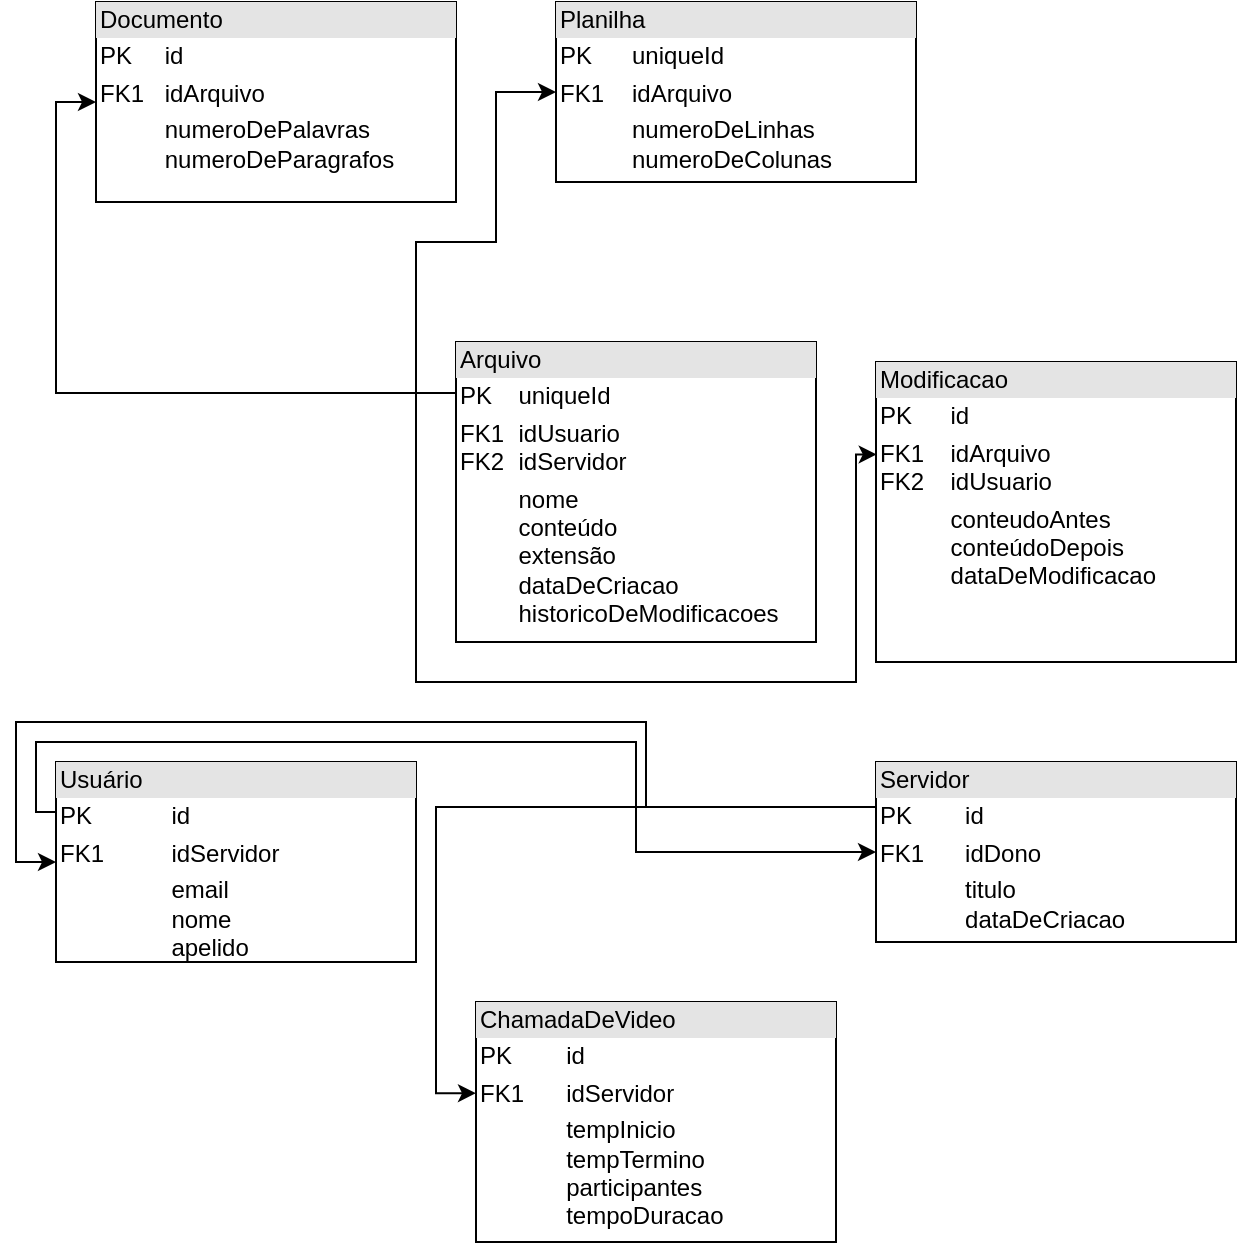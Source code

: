 <mxfile version="22.0.5" type="github">
  <diagram name="Page-1" id="c4acf3e9-155e-7222-9cf6-157b1a14988f">
    <mxGraphModel dx="652" dy="478" grid="1" gridSize="10" guides="1" tooltips="1" connect="1" arrows="1" fold="1" page="1" pageScale="1" pageWidth="850" pageHeight="1100" background="none" math="0" shadow="0">
      <root>
        <mxCell id="0" />
        <mxCell id="1" parent="0" />
        <mxCell id="-QZ2EeBYiVfJDDPY1Pq2-5" value="&lt;div style=&quot;box-sizing:border-box;width:100%;background:#e4e4e4;padding:2px;&quot;&gt;Documento&lt;/div&gt;&lt;table style=&quot;width:100%;font-size:1em;&quot; cellpadding=&quot;2&quot; cellspacing=&quot;0&quot;&gt;&lt;tbody&gt;&lt;tr&gt;&lt;td&gt;PK&lt;/td&gt;&lt;td&gt;id&lt;/td&gt;&lt;/tr&gt;&lt;tr&gt;&lt;td&gt;FK1&lt;/td&gt;&lt;td&gt;idArquivo&lt;/td&gt;&lt;/tr&gt;&lt;tr&gt;&lt;td&gt;&lt;/td&gt;&lt;td&gt;numeroDePalavras&lt;br&gt;numeroDeParagrafos&lt;br&gt;&lt;/td&gt;&lt;/tr&gt;&lt;/tbody&gt;&lt;/table&gt;" style="verticalAlign=top;align=left;overflow=fill;html=1;whiteSpace=wrap;" vertex="1" parent="1">
          <mxGeometry x="80" y="260" width="180" height="100" as="geometry" />
        </mxCell>
        <mxCell id="-QZ2EeBYiVfJDDPY1Pq2-6" value="&lt;div style=&quot;box-sizing:border-box;width:100%;background:#e4e4e4;padding:2px;&quot;&gt;Planilha&lt;/div&gt;&lt;table style=&quot;width:100%;font-size:1em;&quot; cellpadding=&quot;2&quot; cellspacing=&quot;0&quot;&gt;&lt;tbody&gt;&lt;tr&gt;&lt;td&gt;PK&lt;/td&gt;&lt;td&gt;uniqueId&lt;/td&gt;&lt;/tr&gt;&lt;tr&gt;&lt;td&gt;FK1&lt;/td&gt;&lt;td&gt;idArquivo&lt;/td&gt;&lt;/tr&gt;&lt;tr&gt;&lt;td&gt;&lt;/td&gt;&lt;td&gt;numeroDeLinhas&lt;br&gt;numeroDeColunas&lt;/td&gt;&lt;/tr&gt;&lt;/tbody&gt;&lt;/table&gt;" style="verticalAlign=top;align=left;overflow=fill;html=1;whiteSpace=wrap;" vertex="1" parent="1">
          <mxGeometry x="310" y="260" width="180" height="90" as="geometry" />
        </mxCell>
        <mxCell id="-QZ2EeBYiVfJDDPY1Pq2-15" style="edgeStyle=orthogonalEdgeStyle;rounded=0;orthogonalLoop=1;jettySize=auto;html=1;exitX=0;exitY=0.17;exitDx=0;exitDy=0;exitPerimeter=0;entryX=0;entryY=0.5;entryDx=0;entryDy=0;" edge="1" parent="1" source="-QZ2EeBYiVfJDDPY1Pq2-7" target="-QZ2EeBYiVfJDDPY1Pq2-5">
          <mxGeometry relative="1" as="geometry" />
        </mxCell>
        <mxCell id="-QZ2EeBYiVfJDDPY1Pq2-16" style="edgeStyle=orthogonalEdgeStyle;rounded=0;orthogonalLoop=1;jettySize=auto;html=1;exitX=0;exitY=0.17;exitDx=0;exitDy=0;exitPerimeter=0;entryX=0;entryY=0.5;entryDx=0;entryDy=0;" edge="1" parent="1" source="-QZ2EeBYiVfJDDPY1Pq2-7" target="-QZ2EeBYiVfJDDPY1Pq2-6">
          <mxGeometry relative="1" as="geometry">
            <Array as="points">
              <mxPoint x="240" y="456" />
              <mxPoint x="240" y="380" />
              <mxPoint x="280" y="380" />
              <mxPoint x="280" y="305" />
              <mxPoint x="300" y="305" />
            </Array>
          </mxGeometry>
        </mxCell>
        <mxCell id="-QZ2EeBYiVfJDDPY1Pq2-7" value="&lt;div style=&quot;box-sizing:border-box;width:100%;background:#e4e4e4;padding:2px;&quot;&gt;Arquivo&lt;/div&gt;&lt;table style=&quot;width:100%;font-size:1em;&quot; cellpadding=&quot;2&quot; cellspacing=&quot;0&quot;&gt;&lt;tbody&gt;&lt;tr&gt;&lt;td&gt;PK&lt;/td&gt;&lt;td&gt;uniqueId&lt;/td&gt;&lt;/tr&gt;&lt;tr&gt;&lt;td&gt;FK1&lt;br&gt;FK2&lt;/td&gt;&lt;td&gt;idUsuario&lt;br&gt;idServidor&lt;/td&gt;&lt;/tr&gt;&lt;tr&gt;&lt;td&gt;&lt;/td&gt;&lt;td&gt;nome&lt;br&gt;conteúdo&lt;br&gt;extensão&lt;br&gt;dataDeCriacao&lt;br&gt;historicoDeModificacoes&lt;/td&gt;&lt;/tr&gt;&lt;/tbody&gt;&lt;/table&gt;" style="verticalAlign=top;align=left;overflow=fill;html=1;whiteSpace=wrap;points=[[0,0,0,0,0],[0,0.17,0,0,0],[0,0.31,0,0,0],[0,0.41,0,0,0],[0,0.71,0,0,0],[0,1,0,0,0],[0.25,0,0,0,0],[0.25,1,0,0,0],[0.5,0,0,0,0],[0.5,1,0,0,0],[0.75,0,0,0,0],[0.75,1,0,0,0],[1,0,0,0,0],[1,0.25,0,0,0],[1,0.5,0,0,0],[1,0.75,0,0,0],[1,1,0,0,0]];" vertex="1" parent="1">
          <mxGeometry x="260" y="430" width="180" height="150" as="geometry" />
        </mxCell>
        <mxCell id="-QZ2EeBYiVfJDDPY1Pq2-20" style="edgeStyle=orthogonalEdgeStyle;rounded=0;orthogonalLoop=1;jettySize=auto;html=1;exitX=0;exitY=0.25;exitDx=0;exitDy=0;entryX=0;entryY=0.5;entryDx=0;entryDy=0;" edge="1" parent="1" source="-QZ2EeBYiVfJDDPY1Pq2-8" target="-QZ2EeBYiVfJDDPY1Pq2-9">
          <mxGeometry relative="1" as="geometry">
            <Array as="points">
              <mxPoint x="50" y="665" />
              <mxPoint x="50" y="630" />
              <mxPoint x="350" y="630" />
              <mxPoint x="350" y="685" />
            </Array>
          </mxGeometry>
        </mxCell>
        <mxCell id="-QZ2EeBYiVfJDDPY1Pq2-8" value="&lt;div style=&quot;box-sizing:border-box;width:100%;background:#e4e4e4;padding:2px;&quot;&gt;Usuário&lt;/div&gt;&lt;table style=&quot;width:100%;font-size:1em;&quot; cellpadding=&quot;2&quot; cellspacing=&quot;0&quot;&gt;&lt;tbody&gt;&lt;tr&gt;&lt;td&gt;PK&lt;/td&gt;&lt;td&gt;id&lt;/td&gt;&lt;/tr&gt;&lt;tr&gt;&lt;td&gt;FK1&lt;/td&gt;&lt;td&gt;idServidor&lt;/td&gt;&lt;/tr&gt;&lt;tr&gt;&lt;td&gt;&lt;/td&gt;&lt;td&gt;email&lt;br&gt;nome&lt;br&gt;apelido&lt;/td&gt;&lt;/tr&gt;&lt;/tbody&gt;&lt;/table&gt;" style="verticalAlign=top;align=left;overflow=fill;html=1;whiteSpace=wrap;" vertex="1" parent="1">
          <mxGeometry x="60" y="640" width="180" height="100" as="geometry" />
        </mxCell>
        <mxCell id="-QZ2EeBYiVfJDDPY1Pq2-19" style="edgeStyle=orthogonalEdgeStyle;rounded=0;orthogonalLoop=1;jettySize=auto;html=1;exitX=0;exitY=0.25;exitDx=0;exitDy=0;entryX=0;entryY=0.5;entryDx=0;entryDy=0;" edge="1" parent="1" source="-QZ2EeBYiVfJDDPY1Pq2-9" target="-QZ2EeBYiVfJDDPY1Pq2-8">
          <mxGeometry relative="1" as="geometry" />
        </mxCell>
        <mxCell id="-QZ2EeBYiVfJDDPY1Pq2-21" style="edgeStyle=orthogonalEdgeStyle;rounded=0;orthogonalLoop=1;jettySize=auto;html=1;exitX=0;exitY=0.25;exitDx=0;exitDy=0;entryX=0;entryY=0.38;entryDx=0;entryDy=0;entryPerimeter=0;" edge="1" parent="1" source="-QZ2EeBYiVfJDDPY1Pq2-9" target="-QZ2EeBYiVfJDDPY1Pq2-10">
          <mxGeometry relative="1" as="geometry" />
        </mxCell>
        <mxCell id="-QZ2EeBYiVfJDDPY1Pq2-9" value="&lt;div style=&quot;box-sizing:border-box;width:100%;background:#e4e4e4;padding:2px;&quot;&gt;Servidor&lt;/div&gt;&lt;table style=&quot;width:100%;font-size:1em;&quot; cellpadding=&quot;2&quot; cellspacing=&quot;0&quot;&gt;&lt;tbody&gt;&lt;tr&gt;&lt;td&gt;PK&lt;/td&gt;&lt;td&gt;id&lt;/td&gt;&lt;/tr&gt;&lt;tr&gt;&lt;td&gt;FK1&lt;/td&gt;&lt;td&gt;idDono&lt;/td&gt;&lt;/tr&gt;&lt;tr&gt;&lt;td&gt;&lt;/td&gt;&lt;td&gt;titulo&lt;br&gt;dataDeCriacao&lt;/td&gt;&lt;/tr&gt;&lt;/tbody&gt;&lt;/table&gt;" style="verticalAlign=top;align=left;overflow=fill;html=1;whiteSpace=wrap;" vertex="1" parent="1">
          <mxGeometry x="470" y="640" width="180" height="90" as="geometry" />
        </mxCell>
        <mxCell id="-QZ2EeBYiVfJDDPY1Pq2-10" value="&lt;div style=&quot;box-sizing:border-box;width:100%;background:#e4e4e4;padding:2px;&quot;&gt;ChamadaDeVideo&lt;/div&gt;&lt;table style=&quot;width:100%;font-size:1em;&quot; cellpadding=&quot;2&quot; cellspacing=&quot;0&quot;&gt;&lt;tbody&gt;&lt;tr&gt;&lt;td&gt;PK&lt;/td&gt;&lt;td&gt;id&lt;/td&gt;&lt;/tr&gt;&lt;tr&gt;&lt;td&gt;FK1&lt;/td&gt;&lt;td&gt;idServidor&lt;/td&gt;&lt;/tr&gt;&lt;tr&gt;&lt;td&gt;&lt;/td&gt;&lt;td&gt;tempInicio&lt;br&gt;tempTermino&lt;br&gt;participantes&lt;br&gt;tempoDuracao&lt;/td&gt;&lt;/tr&gt;&lt;/tbody&gt;&lt;/table&gt;" style="verticalAlign=top;align=left;overflow=fill;html=1;whiteSpace=wrap;points=[[0,0,0,0,0],[0,0.25,0,0,0],[0,0.38,0,0,0],[0,0.75,0,0,0],[0,1,0,0,0],[0.25,0,0,0,0],[0.25,1,0,0,0],[0.5,0,0,0,0],[0.5,1,0,0,0],[0.75,0,0,0,0],[0.75,1,0,0,0],[1,0,0,0,0],[1,0.25,0,0,0],[1,0.5,0,0,0],[1,0.75,0,0,0],[1,1,0,0,0]];" vertex="1" parent="1">
          <mxGeometry x="270" y="760" width="180" height="120" as="geometry" />
        </mxCell>
        <mxCell id="-QZ2EeBYiVfJDDPY1Pq2-13" value="&lt;div style=&quot;box-sizing:border-box;width:100%;background:#e4e4e4;padding:2px;&quot;&gt;Modificacao&lt;/div&gt;&lt;table style=&quot;width:100%;font-size:1em;&quot; cellpadding=&quot;2&quot; cellspacing=&quot;0&quot;&gt;&lt;tbody&gt;&lt;tr&gt;&lt;td&gt;PK&lt;/td&gt;&lt;td&gt;id&lt;/td&gt;&lt;/tr&gt;&lt;tr&gt;&lt;td&gt;FK1&lt;br&gt;FK2&lt;/td&gt;&lt;td&gt;idArquivo&lt;br&gt;idUsuario&lt;/td&gt;&lt;/tr&gt;&lt;tr&gt;&lt;td&gt;&lt;/td&gt;&lt;td&gt;conteudoAntes&lt;br&gt;conteúdoDepois&lt;br&gt;dataDeModificacao&lt;/td&gt;&lt;/tr&gt;&lt;/tbody&gt;&lt;/table&gt;" style="verticalAlign=top;align=left;overflow=fill;html=1;whiteSpace=wrap;" vertex="1" parent="1">
          <mxGeometry x="470" y="440" width="180" height="150" as="geometry" />
        </mxCell>
        <mxCell id="-QZ2EeBYiVfJDDPY1Pq2-18" style="edgeStyle=orthogonalEdgeStyle;rounded=0;orthogonalLoop=1;jettySize=auto;html=1;exitX=0;exitY=0.17;exitDx=0;exitDy=0;exitPerimeter=0;entryX=0.002;entryY=0.308;entryDx=0;entryDy=0;entryPerimeter=0;" edge="1" parent="1" source="-QZ2EeBYiVfJDDPY1Pq2-7" target="-QZ2EeBYiVfJDDPY1Pq2-13">
          <mxGeometry relative="1" as="geometry" />
        </mxCell>
      </root>
    </mxGraphModel>
  </diagram>
</mxfile>

